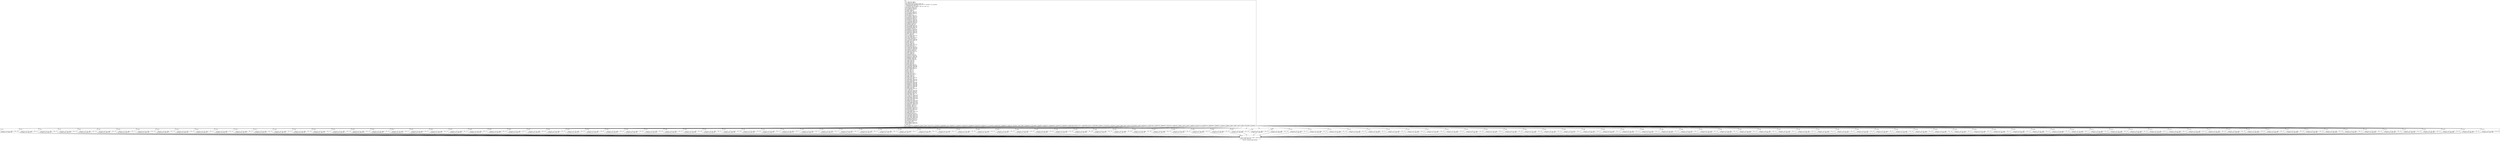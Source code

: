 digraph "CFG for 'is_local_fs_type' function" {
	label="CFG for 'is_local_fs_type' function";

	Node0x143c7f0 [shape=record,label="{%1:\l  %2 = alloca i32, align 4\l  %3 = alloca i64, align 8\l  store i64 %0, i64* %3, align 8, !tbaa !224\l  call void @llvm.dbg.declare(metadata i64* %3, metadata !223, metadata\l... !DIExpression()), !dbg !228\l  %4 = load i64, i64* %3, align 8, !dbg !229, !tbaa !224\l  switch i64 %4, label %132 [\l    i64 1513908720, label %5\l    i64 1633904243, label %6\l    i64 44533, label %7\l    i64 44543, label %8\l    i64 1397113167, label %9\l    i64 151263540, label %10\l    i64 1635083891, label %11\l    i64 391, label %12\l    i64 325456742, label %13\l    i64 1111905073, label %14\l    i64 1650746742, label %15\l    i64 464386766, label %16\l    i64 1819242352, label %17\l    i64 3405662737, label %18\l    i64 1112100429, label %19\l    i64 2435016766, label %20\l    i64 1936880249, label %21\l    i64 12805120, label %22\l    i64 2613483, label %23\l    i64 1667723888, label %24\l    i64 4283649346, label %25\l    i64 1937076805, label %26\l    i64 19920823, label %27\l    i64 1650812272, label %28\l    i64 684539205, label %29\l    i64 1161678120, label %30\l    i64 1684300152, label %31\l    i64 1684170528, label %32\l    i64 4979, label %33\l    i64 7377, label %34\l    i64 1145913666, label %35\l    i64 61791, label %36\l    i64 3730735588, label %37\l    i64 4278867, label %38\l    i64 3774210530, label %39\l    i64 1163413075, label %40\l    i64 24053, label %41\l    i64 4989, label %42\l    i64 61267, label %43\l    i64 61265, label %44\l    i64 4076150800, label %45\l    i64 16390, label %46\l    i64 428016422, label %47\l    i64 1702057286, label %48\l    i64 1702057283, label %49\l    i64 195894762, label %50\l    i64 18225520, label %51\l    i64 1196443219, label %52\l    i64 16964, label %53\l    i64 18475, label %54\l    i64 18520, label %55\l    i64 12648430, label %56\l    i64 4187351113, label %57\l    i64 2508478710, label %58\l    i64 288389204, label %59\l    i64 19993000, label %60\l    i64 732765674, label %61\l    i64 38496, label %62\l    i64 16388, label %63\l    i64 16384, label %64\l    i64 1984, label %65\l    i64 29366, label %66\l    i64 827541066, label %67\l    i64 1799439955, label %68\l    i64 3380511080, label %69\l    i64 198183888, label %70\l    i64 1397109069, label %71\l    i64 4991, label %72\l    i64 5007, label %73\l    i64 9320, label %74\l    i64 9336, label %75\l    i64 19802, label %76\l    i64 427819522, label %77\l    i64 19780, label %78\l    i64 22092, label %79\l    i64 26985, label %80\l    i64 1852207972, label %81\l    i64 13364, label %82\l    i64 1853056627, label %83\l    i64 1397118030, label %84\l    i64 40865, label %85\l    i64 1952539503, label %86\l    i64 2035054128, label %87\l    i64 2866260714, label %88\l    i64 1346981957, label %89\l    i64 3344373136, label %90\l    i64 2088527475, label %91\l    i64 40864, label %92\l    i64 1634035564, label %93\l    i64 47, label %94\l    i64 1746473250, label %95\l    i64 2240043254, label %96\l    i64 124082209, label %97\l    i64 1382369651, label %98\l    i64 29301, label %99\l    i64 1733912937, label %100\l    i64 1573531125, label %101\l    i64 1935894131, label %102\l    i64 4185718668, label %103\l    i64 1128357203, label %104\l    i64 20859, label %105\l    i64 4266872130, label %106\l    i64 3203391149, label %107\l    i64 1397703499, label %108\l    i64 1936814952, label %109\l    i64 1650812274, label %110\l    i64 19920822, label %111\l    i64 19920821, label %112\l    i64 16914836, label %113\l    i64 1953653091, label %114\l    i64 604313861, label %115\l    i64 352400198, label %116\l    i64 72020, label %117\l    i64 1410924800, label %118\l    i64 40866, label %119\l    i64 16914839, label %120\l    i64 3133910204, label %121\l    i64 2768370933, label %122\l    i64 1448756819, label %123\l    i64 1397114950, label %124\l    i64 2881100148, label %125\l    i64 19920820, label %126\l    i64 1481003842, label %127\l    i64 19911021, label %128\l    i64 51, label %129\l    i64 801189825, label %130\l    i64 1479104553, label %131\l  ], !dbg !230\l|{<s0>def|<s1>1513908720|<s2>1633904243|<s3>44533|<s4>44543|<s5>1397113167|<s6>151263540|<s7>1635083891|<s8>391|<s9>325456742|<s10>1111905073|<s11>1650746742|<s12>464386766|<s13>1819242352|<s14>3405662737|<s15>1112100429|<s16>2435016766|<s17>1936880249|<s18>12805120|<s19>2613483|<s20>1667723888|<s21>4283649346|<s22>1937076805|<s23>19920823|<s24>1650812272|<s25>684539205|<s26>1161678120|<s27>1684300152|<s28>1684170528|<s29>4979|<s30>7377|<s31>1145913666|<s32>61791|<s33>3730735588|<s34>4278867|<s35>3774210530|<s36>1163413075|<s37>24053|<s38>4989|<s39>61267|<s40>61265|<s41>4076150800|<s42>16390|<s43>428016422|<s44>1702057286|<s45>1702057283|<s46>195894762|<s47>18225520|<s48>1196443219|<s49>16964|<s50>18475|<s51>18520|<s52>12648430|<s53>4187351113|<s54>2508478710|<s55>288389204|<s56>19993000|<s57>732765674|<s58>38496|<s59>16388|<s60>16384|<s61>1984|<s62>29366|<s63>827541066|<s64>truncated...}}"];
	Node0x143c7f0:s0 -> Node0x143fd60;
	Node0x143c7f0:s1 -> Node0x143d5b0;
	Node0x143c7f0:s2 -> Node0x143d600;
	Node0x143c7f0:s3 -> Node0x143d650;
	Node0x143c7f0:s4 -> Node0x143d6a0;
	Node0x143c7f0:s5 -> Node0x143d6f0;
	Node0x143c7f0:s6 -> Node0x143d740;
	Node0x143c7f0:s7 -> Node0x143d790;
	Node0x143c7f0:s8 -> Node0x143d7e0;
	Node0x143c7f0:s9 -> Node0x143d830;
	Node0x143c7f0:s10 -> Node0x143d880;
	Node0x143c7f0:s11 -> Node0x143d8d0;
	Node0x143c7f0:s12 -> Node0x143d920;
	Node0x143c7f0:s13 -> Node0x143d970;
	Node0x143c7f0:s14 -> Node0x143d9c0;
	Node0x143c7f0:s15 -> Node0x143da10;
	Node0x143c7f0:s16 -> Node0x143da60;
	Node0x143c7f0:s17 -> Node0x143dab0;
	Node0x143c7f0:s18 -> Node0x143db00;
	Node0x143c7f0:s19 -> Node0x143db50;
	Node0x143c7f0:s20 -> Node0x143dba0;
	Node0x143c7f0:s21 -> Node0x143dbf0;
	Node0x143c7f0:s22 -> Node0x143dc40;
	Node0x143c7f0:s23 -> Node0x143dc90;
	Node0x143c7f0:s24 -> Node0x143dce0;
	Node0x143c7f0:s25 -> Node0x143dd30;
	Node0x143c7f0:s26 -> Node0x143dd80;
	Node0x143c7f0:s27 -> Node0x143ddd0;
	Node0x143c7f0:s28 -> Node0x143de20;
	Node0x143c7f0:s29 -> Node0x143de70;
	Node0x143c7f0:s30 -> Node0x143dec0;
	Node0x143c7f0:s31 -> Node0x143df10;
	Node0x143c7f0:s32 -> Node0x143df60;
	Node0x143c7f0:s33 -> Node0x143dfb0;
	Node0x143c7f0:s34 -> Node0x143e000;
	Node0x143c7f0:s35 -> Node0x143e050;
	Node0x143c7f0:s36 -> Node0x143e0a0;
	Node0x143c7f0:s37 -> Node0x143e0f0;
	Node0x143c7f0:s38 -> Node0x143e140;
	Node0x143c7f0:s39 -> Node0x143e190;
	Node0x143c7f0:s40 -> Node0x143e1e0;
	Node0x143c7f0:s41 -> Node0x143e230;
	Node0x143c7f0:s42 -> Node0x143e280;
	Node0x143c7f0:s43 -> Node0x143e2d0;
	Node0x143c7f0:s44 -> Node0x143e320;
	Node0x143c7f0:s45 -> Node0x143e370;
	Node0x143c7f0:s46 -> Node0x143e3c0;
	Node0x143c7f0:s47 -> Node0x143e410;
	Node0x143c7f0:s48 -> Node0x143e460;
	Node0x143c7f0:s49 -> Node0x143e4b0;
	Node0x143c7f0:s50 -> Node0x143e500;
	Node0x143c7f0:s51 -> Node0x143e550;
	Node0x143c7f0:s52 -> Node0x143e5a0;
	Node0x143c7f0:s53 -> Node0x143e5f0;
	Node0x143c7f0:s54 -> Node0x143e640;
	Node0x143c7f0:s55 -> Node0x143e690;
	Node0x143c7f0:s56 -> Node0x143e6e0;
	Node0x143c7f0:s57 -> Node0x143e730;
	Node0x143c7f0:s58 -> Node0x143e780;
	Node0x143c7f0:s59 -> Node0x143e7d0;
	Node0x143c7f0:s60 -> Node0x143e820;
	Node0x143c7f0:s61 -> Node0x143e870;
	Node0x143c7f0:s62 -> Node0x143e8c0;
	Node0x143c7f0:s63 -> Node0x143e910;
	Node0x143c7f0:s64 -> Node0x143e960;
	Node0x143c7f0:s64 -> Node0x143e9b0;
	Node0x143c7f0:s64 -> Node0x143ea00;
	Node0x143c7f0:s64 -> Node0x143ea50;
	Node0x143c7f0:s64 -> Node0x143eaa0;
	Node0x143c7f0:s64 -> Node0x143eaf0;
	Node0x143c7f0:s64 -> Node0x143eb40;
	Node0x143c7f0:s64 -> Node0x143eb90;
	Node0x143c7f0:s64 -> Node0x143ebe0;
	Node0x143c7f0:s64 -> Node0x143ec30;
	Node0x143c7f0:s64 -> Node0x143ec80;
	Node0x143c7f0:s64 -> Node0x143ecd0;
	Node0x143c7f0:s64 -> Node0x143ed20;
	Node0x143c7f0:s64 -> Node0x143ed70;
	Node0x143c7f0:s64 -> Node0x143edc0;
	Node0x143c7f0:s64 -> Node0x143ee10;
	Node0x143c7f0:s64 -> Node0x143ee60;
	Node0x143c7f0:s64 -> Node0x143eeb0;
	Node0x143c7f0:s64 -> Node0x143ef00;
	Node0x143c7f0:s64 -> Node0x143ef50;
	Node0x143c7f0:s64 -> Node0x143efa0;
	Node0x143c7f0:s64 -> Node0x143eff0;
	Node0x143c7f0:s64 -> Node0x143f040;
	Node0x143c7f0:s64 -> Node0x143f090;
	Node0x143c7f0:s64 -> Node0x143f0e0;
	Node0x143c7f0:s64 -> Node0x143f130;
	Node0x143c7f0:s64 -> Node0x143f180;
	Node0x143c7f0:s64 -> Node0x143f1d0;
	Node0x143c7f0:s64 -> Node0x143f220;
	Node0x143c7f0:s64 -> Node0x143f270;
	Node0x143c7f0:s64 -> Node0x143f2c0;
	Node0x143c7f0:s64 -> Node0x143f310;
	Node0x143c7f0:s64 -> Node0x143f360;
	Node0x143c7f0:s64 -> Node0x143f3b0;
	Node0x143c7f0:s64 -> Node0x143f400;
	Node0x143c7f0:s64 -> Node0x143f450;
	Node0x143c7f0:s64 -> Node0x143f4a0;
	Node0x143c7f0:s64 -> Node0x143f4f0;
	Node0x143c7f0:s64 -> Node0x143f540;
	Node0x143c7f0:s64 -> Node0x143f590;
	Node0x143c7f0:s64 -> Node0x143f5e0;
	Node0x143c7f0:s64 -> Node0x143f630;
	Node0x143c7f0:s64 -> Node0x143f680;
	Node0x143c7f0:s64 -> Node0x143f6d0;
	Node0x143c7f0:s64 -> Node0x143f720;
	Node0x143c7f0:s64 -> Node0x143f770;
	Node0x143c7f0:s64 -> Node0x143f7c0;
	Node0x143c7f0:s64 -> Node0x143f810;
	Node0x143c7f0:s64 -> Node0x143f860;
	Node0x143c7f0:s64 -> Node0x143f8b0;
	Node0x143c7f0:s64 -> Node0x143f900;
	Node0x143c7f0:s64 -> Node0x143f950;
	Node0x143c7f0:s64 -> Node0x143f9a0;
	Node0x143c7f0:s64 -> Node0x143f9f0;
	Node0x143c7f0:s64 -> Node0x143fa40;
	Node0x143c7f0:s64 -> Node0x143fa90;
	Node0x143c7f0:s64 -> Node0x143fae0;
	Node0x143c7f0:s64 -> Node0x143fb30;
	Node0x143c7f0:s64 -> Node0x143fb80;
	Node0x143c7f0:s64 -> Node0x143fbd0;
	Node0x143c7f0:s64 -> Node0x143fc20;
	Node0x143c7f0:s64 -> Node0x143fc70;
	Node0x143c7f0:s64 -> Node0x143fcc0;
	Node0x143c7f0:s64 -> Node0x143fd10;
	Node0x143d5b0 [shape=record,label="{%5:\l\l  store i32 1, i32* %2, align 4, !dbg !231\l  br label %133, !dbg !231\l}"];
	Node0x143d5b0 -> Node0x143fdb0;
	Node0x143d600 [shape=record,label="{%6:\l\l  store i32 0, i32* %2, align 4, !dbg !233\l  br label %133, !dbg !233\l}"];
	Node0x143d600 -> Node0x143fdb0;
	Node0x143d650 [shape=record,label="{%7:\l\l  store i32 1, i32* %2, align 4, !dbg !234\l  br label %133, !dbg !234\l}"];
	Node0x143d650 -> Node0x143fdb0;
	Node0x143d6a0 [shape=record,label="{%8:\l\l  store i32 1, i32* %2, align 4, !dbg !235\l  br label %133, !dbg !235\l}"];
	Node0x143d6a0 -> Node0x143fdb0;
	Node0x143d6f0 [shape=record,label="{%9:\l\l  store i32 0, i32* %2, align 4, !dbg !236\l  br label %133, !dbg !236\l}"];
	Node0x143d6f0 -> Node0x143fdb0;
	Node0x143d740 [shape=record,label="{%10:\l\l  store i32 1, i32* %2, align 4, !dbg !237\l  br label %133, !dbg !237\l}"];
	Node0x143d740 -> Node0x143fdb0;
	Node0x143d790 [shape=record,label="{%11:\l\l  store i32 0, i32* %2, align 4, !dbg !238\l  br label %133, !dbg !238\l}"];
	Node0x143d790 -> Node0x143fdb0;
	Node0x143d7e0 [shape=record,label="{%12:\l\l  store i32 1, i32* %2, align 4, !dbg !239\l  br label %133, !dbg !239\l}"];
	Node0x143d7e0 -> Node0x143fdb0;
	Node0x143d830 [shape=record,label="{%13:\l\l  store i32 1, i32* %2, align 4, !dbg !240\l  br label %133, !dbg !240\l}"];
	Node0x143d830 -> Node0x143fdb0;
	Node0x143d880 [shape=record,label="{%14:\l\l  store i32 1, i32* %2, align 4, !dbg !241\l  br label %133, !dbg !241\l}"];
	Node0x143d880 -> Node0x143fdb0;
	Node0x143d8d0 [shape=record,label="{%15:\l\l  store i32 1, i32* %2, align 4, !dbg !242\l  br label %133, !dbg !242\l}"];
	Node0x143d8d0 -> Node0x143fdb0;
	Node0x143d920 [shape=record,label="{%16:\l\l  store i32 1, i32* %2, align 4, !dbg !243\l  br label %133, !dbg !243\l}"];
	Node0x143d920 -> Node0x143fdb0;
	Node0x143d970 [shape=record,label="{%17:\l\l  store i32 1, i32* %2, align 4, !dbg !244\l  br label %133, !dbg !244\l}"];
	Node0x143d970 -> Node0x143fdb0;
	Node0x143d9c0 [shape=record,label="{%18:\l\l  store i32 1, i32* %2, align 4, !dbg !245\l  br label %133, !dbg !245\l}"];
	Node0x143d9c0 -> Node0x143fdb0;
	Node0x143da10 [shape=record,label="{%19:\l\l  store i32 1, i32* %2, align 4, !dbg !246\l  br label %133, !dbg !246\l}"];
	Node0x143da10 -> Node0x143fdb0;
	Node0x143da60 [shape=record,label="{%20:\l\l  store i32 1, i32* %2, align 4, !dbg !247\l  br label %133, !dbg !247\l}"];
	Node0x143da60 -> Node0x143fdb0;
	Node0x143dab0 [shape=record,label="{%21:\l\l  store i32 1, i32* %2, align 4, !dbg !248\l  br label %133, !dbg !248\l}"];
	Node0x143dab0 -> Node0x143fdb0;
	Node0x143db00 [shape=record,label="{%22:\l\l  store i32 0, i32* %2, align 4, !dbg !249\l  br label %133, !dbg !249\l}"];
	Node0x143db00 -> Node0x143fdb0;
	Node0x143db50 [shape=record,label="{%23:\l\l  store i32 1, i32* %2, align 4, !dbg !250\l  br label %133, !dbg !250\l}"];
	Node0x143db50 -> Node0x143fdb0;
	Node0x143dba0 [shape=record,label="{%24:\l\l  store i32 1, i32* %2, align 4, !dbg !251\l  br label %133, !dbg !251\l}"];
	Node0x143dba0 -> Node0x143fdb0;
	Node0x143dbf0 [shape=record,label="{%25:\l\l  store i32 0, i32* %2, align 4, !dbg !252\l  br label %133, !dbg !252\l}"];
	Node0x143dbf0 -> Node0x143fdb0;
	Node0x143dc40 [shape=record,label="{%26:\l\l  store i32 0, i32* %2, align 4, !dbg !253\l  br label %133, !dbg !253\l}"];
	Node0x143dc40 -> Node0x143fdb0;
	Node0x143dc90 [shape=record,label="{%27:\l\l  store i32 1, i32* %2, align 4, !dbg !254\l  br label %133, !dbg !254\l}"];
	Node0x143dc90 -> Node0x143fdb0;
	Node0x143dce0 [shape=record,label="{%28:\l\l  store i32 1, i32* %2, align 4, !dbg !255\l  br label %133, !dbg !255\l}"];
	Node0x143dce0 -> Node0x143fdb0;
	Node0x143dd30 [shape=record,label="{%29:\l\l  store i32 1, i32* %2, align 4, !dbg !256\l  br label %133, !dbg !256\l}"];
	Node0x143dd30 -> Node0x143fdb0;
	Node0x143dd80 [shape=record,label="{%30:\l\l  store i32 1, i32* %2, align 4, !dbg !257\l  br label %133, !dbg !257\l}"];
	Node0x143dd80 -> Node0x143fdb0;
	Node0x143ddd0 [shape=record,label="{%31:\l\l  store i32 1, i32* %2, align 4, !dbg !258\l  br label %133, !dbg !258\l}"];
	Node0x143ddd0 -> Node0x143fdb0;
	Node0x143de20 [shape=record,label="{%32:\l\l  store i32 1, i32* %2, align 4, !dbg !259\l  br label %133, !dbg !259\l}"];
	Node0x143de20 -> Node0x143fdb0;
	Node0x143de70 [shape=record,label="{%33:\l\l  store i32 1, i32* %2, align 4, !dbg !260\l  br label %133, !dbg !260\l}"];
	Node0x143de70 -> Node0x143fdb0;
	Node0x143dec0 [shape=record,label="{%34:\l\l  store i32 1, i32* %2, align 4, !dbg !261\l  br label %133, !dbg !261\l}"];
	Node0x143dec0 -> Node0x143fdb0;
	Node0x143df10 [shape=record,label="{%35:\l\l  store i32 1, i32* %2, align 4, !dbg !262\l  br label %133, !dbg !262\l}"];
	Node0x143df10 -> Node0x143fdb0;
	Node0x143df60 [shape=record,label="{%36:\l\l  store i32 1, i32* %2, align 4, !dbg !263\l  br label %133, !dbg !263\l}"];
	Node0x143df60 -> Node0x143fdb0;
	Node0x143dfb0 [shape=record,label="{%37:\l\l  store i32 1, i32* %2, align 4, !dbg !264\l  br label %133, !dbg !264\l}"];
	Node0x143dfb0 -> Node0x143fdb0;
	Node0x143e000 [shape=record,label="{%38:\l\l  store i32 1, i32* %2, align 4, !dbg !265\l  br label %133, !dbg !265\l}"];
	Node0x143e000 -> Node0x143fdb0;
	Node0x143e050 [shape=record,label="{%39:\l\l  store i32 1, i32* %2, align 4, !dbg !266\l  br label %133, !dbg !266\l}"];
	Node0x143e050 -> Node0x143fdb0;
	Node0x143e0a0 [shape=record,label="{%40:\l\l  store i32 1, i32* %2, align 4, !dbg !267\l  br label %133, !dbg !267\l}"];
	Node0x143e0a0 -> Node0x143fdb0;
	Node0x143e0f0 [shape=record,label="{%41:\l\l  store i32 1, i32* %2, align 4, !dbg !268\l  br label %133, !dbg !268\l}"];
	Node0x143e0f0 -> Node0x143fdb0;
	Node0x143e140 [shape=record,label="{%42:\l\l  store i32 1, i32* %2, align 4, !dbg !269\l  br label %133, !dbg !269\l}"];
	Node0x143e140 -> Node0x143fdb0;
	Node0x143e190 [shape=record,label="{%43:\l\l  store i32 1, i32* %2, align 4, !dbg !270\l  br label %133, !dbg !270\l}"];
	Node0x143e190 -> Node0x143fdb0;
	Node0x143e1e0 [shape=record,label="{%44:\l\l  store i32 1, i32* %2, align 4, !dbg !271\l  br label %133, !dbg !271\l}"];
	Node0x143e1e0 -> Node0x143fdb0;
	Node0x143e230 [shape=record,label="{%45:\l\l  store i32 1, i32* %2, align 4, !dbg !272\l  br label %133, !dbg !272\l}"];
	Node0x143e230 -> Node0x143fdb0;
	Node0x143e280 [shape=record,label="{%46:\l\l  store i32 1, i32* %2, align 4, !dbg !273\l  br label %133, !dbg !273\l}"];
	Node0x143e280 -> Node0x143fdb0;
	Node0x143e2d0 [shape=record,label="{%47:\l\l  store i32 0, i32* %2, align 4, !dbg !274\l  br label %133, !dbg !274\l}"];
	Node0x143e2d0 -> Node0x143fdb0;
	Node0x143e320 [shape=record,label="{%48:\l\l  store i32 0, i32* %2, align 4, !dbg !275\l  br label %133, !dbg !275\l}"];
	Node0x143e320 -> Node0x143fdb0;
	Node0x143e370 [shape=record,label="{%49:\l\l  store i32 0, i32* %2, align 4, !dbg !276\l  br label %133, !dbg !276\l}"];
	Node0x143e370 -> Node0x143fdb0;
	Node0x143e3c0 [shape=record,label="{%50:\l\l  store i32 1, i32* %2, align 4, !dbg !277\l  br label %133, !dbg !277\l}"];
	Node0x143e3c0 -> Node0x143fdb0;
	Node0x143e410 [shape=record,label="{%51:\l\l  store i32 0, i32* %2, align 4, !dbg !278\l  br label %133, !dbg !278\l}"];
	Node0x143e410 -> Node0x143fdb0;
	Node0x143e460 [shape=record,label="{%52:\l\l  store i32 0, i32* %2, align 4, !dbg !279\l  br label %133, !dbg !279\l}"];
	Node0x143e460 -> Node0x143fdb0;
	Node0x143e4b0 [shape=record,label="{%53:\l\l  store i32 1, i32* %2, align 4, !dbg !280\l  br label %133, !dbg !280\l}"];
	Node0x143e4b0 -> Node0x143fdb0;
	Node0x143e500 [shape=record,label="{%54:\l\l  store i32 1, i32* %2, align 4, !dbg !281\l  br label %133, !dbg !281\l}"];
	Node0x143e500 -> Node0x143fdb0;
	Node0x143e550 [shape=record,label="{%55:\l\l  store i32 1, i32* %2, align 4, !dbg !282\l  br label %133, !dbg !282\l}"];
	Node0x143e550 -> Node0x143fdb0;
	Node0x143e5a0 [shape=record,label="{%56:\l\l  store i32 1, i32* %2, align 4, !dbg !283\l  br label %133, !dbg !283\l}"];
	Node0x143e5a0 -> Node0x143fdb0;
	Node0x143e5f0 [shape=record,label="{%57:\l\l  store i32 1, i32* %2, align 4, !dbg !284\l  br label %133, !dbg !284\l}"];
	Node0x143e5f0 -> Node0x143fdb0;
	Node0x143e640 [shape=record,label="{%58:\l\l  store i32 1, i32* %2, align 4, !dbg !285\l  br label %133, !dbg !285\l}"];
	Node0x143e640 -> Node0x143fdb0;
	Node0x143e690 [shape=record,label="{%59:\l\l  store i32 1, i32* %2, align 4, !dbg !286\l  br label %133, !dbg !286\l}"];
	Node0x143e690 -> Node0x143fdb0;
	Node0x143e6e0 [shape=record,label="{%60:\l\l  store i32 0, i32* %2, align 4, !dbg !287\l  br label %133, !dbg !287\l}"];
	Node0x143e6e0 -> Node0x143fdb0;
	Node0x143e730 [shape=record,label="{%61:\l\l  store i32 1, i32* %2, align 4, !dbg !288\l  br label %133, !dbg !288\l}"];
	Node0x143e730 -> Node0x143fdb0;
	Node0x143e780 [shape=record,label="{%62:\l\l  store i32 1, i32* %2, align 4, !dbg !289\l  br label %133, !dbg !289\l}"];
	Node0x143e780 -> Node0x143fdb0;
	Node0x143e7d0 [shape=record,label="{%63:\l\l  store i32 1, i32* %2, align 4, !dbg !290\l  br label %133, !dbg !290\l}"];
	Node0x143e7d0 -> Node0x143fdb0;
	Node0x143e820 [shape=record,label="{%64:\l\l  store i32 1, i32* %2, align 4, !dbg !291\l  br label %133, !dbg !291\l}"];
	Node0x143e820 -> Node0x143fdb0;
	Node0x143e870 [shape=record,label="{%65:\l\l  store i32 1, i32* %2, align 4, !dbg !292\l  br label %133, !dbg !292\l}"];
	Node0x143e870 -> Node0x143fdb0;
	Node0x143e8c0 [shape=record,label="{%66:\l\l  store i32 1, i32* %2, align 4, !dbg !293\l  br label %133, !dbg !293\l}"];
	Node0x143e8c0 -> Node0x143fdb0;
	Node0x143e910 [shape=record,label="{%67:\l\l  store i32 1, i32* %2, align 4, !dbg !294\l  br label %133, !dbg !294\l}"];
	Node0x143e910 -> Node0x143fdb0;
	Node0x143e960 [shape=record,label="{%68:\l\l  store i32 0, i32* %2, align 4, !dbg !295\l  br label %133, !dbg !295\l}"];
	Node0x143e960 -> Node0x143fdb0;
	Node0x143e9b0 [shape=record,label="{%69:\l\l  store i32 1, i32* %2, align 4, !dbg !296\l  br label %133, !dbg !296\l}"];
	Node0x143e9b0 -> Node0x143fdb0;
	Node0x143ea00 [shape=record,label="{%70:\l\l  store i32 0, i32* %2, align 4, !dbg !297\l  br label %133, !dbg !297\l}"];
	Node0x143ea00 -> Node0x143fdb0;
	Node0x143ea50 [shape=record,label="{%71:\l\l  store i32 1, i32* %2, align 4, !dbg !298\l  br label %133, !dbg !298\l}"];
	Node0x143ea50 -> Node0x143fdb0;
	Node0x143eaa0 [shape=record,label="{%72:\l\l  store i32 1, i32* %2, align 4, !dbg !299\l  br label %133, !dbg !299\l}"];
	Node0x143eaa0 -> Node0x143fdb0;
	Node0x143eaf0 [shape=record,label="{%73:\l\l  store i32 1, i32* %2, align 4, !dbg !300\l  br label %133, !dbg !300\l}"];
	Node0x143eaf0 -> Node0x143fdb0;
	Node0x143eb40 [shape=record,label="{%74:\l\l  store i32 1, i32* %2, align 4, !dbg !301\l  br label %133, !dbg !301\l}"];
	Node0x143eb40 -> Node0x143fdb0;
	Node0x143eb90 [shape=record,label="{%75:\l\l  store i32 1, i32* %2, align 4, !dbg !302\l  br label %133, !dbg !302\l}"];
	Node0x143eb90 -> Node0x143fdb0;
	Node0x143ebe0 [shape=record,label="{%76:\l\l  store i32 1, i32* %2, align 4, !dbg !303\l  br label %133, !dbg !303\l}"];
	Node0x143ebe0 -> Node0x143fdb0;
	Node0x143ec30 [shape=record,label="{%77:\l\l  store i32 1, i32* %2, align 4, !dbg !304\l  br label %133, !dbg !304\l}"];
	Node0x143ec30 -> Node0x143fdb0;
	Node0x143ec80 [shape=record,label="{%78:\l\l  store i32 1, i32* %2, align 4, !dbg !305\l  br label %133, !dbg !305\l}"];
	Node0x143ec80 -> Node0x143fdb0;
	Node0x143ecd0 [shape=record,label="{%79:\l\l  store i32 0, i32* %2, align 4, !dbg !306\l  br label %133, !dbg !306\l}"];
	Node0x143ecd0 -> Node0x143fdb0;
	Node0x143ed20 [shape=record,label="{%80:\l\l  store i32 0, i32* %2, align 4, !dbg !307\l  br label %133, !dbg !307\l}"];
	Node0x143ed20 -> Node0x143fdb0;
	Node0x143ed70 [shape=record,label="{%81:\l\l  store i32 0, i32* %2, align 4, !dbg !308\l  br label %133, !dbg !308\l}"];
	Node0x143ed70 -> Node0x143fdb0;
	Node0x143edc0 [shape=record,label="{%82:\l\l  store i32 1, i32* %2, align 4, !dbg !309\l  br label %133, !dbg !309\l}"];
	Node0x143edc0 -> Node0x143fdb0;
	Node0x143ee10 [shape=record,label="{%83:\l\l  store i32 1, i32* %2, align 4, !dbg !310\l  br label %133, !dbg !310\l}"];
	Node0x143ee10 -> Node0x143fdb0;
	Node0x143ee60 [shape=record,label="{%84:\l\l  store i32 1, i32* %2, align 4, !dbg !311\l  br label %133, !dbg !311\l}"];
	Node0x143ee60 -> Node0x143fdb0;
	Node0x143eeb0 [shape=record,label="{%85:\l\l  store i32 1, i32* %2, align 4, !dbg !312\l  br label %133, !dbg !312\l}"];
	Node0x143eeb0 -> Node0x143fdb0;
	Node0x143ef00 [shape=record,label="{%86:\l\l  store i32 0, i32* %2, align 4, !dbg !313\l  br label %133, !dbg !313\l}"];
	Node0x143ef00 -> Node0x143fdb0;
	Node0x143ef50 [shape=record,label="{%87:\l\l  store i32 0, i32* %2, align 4, !dbg !314\l  br label %133, !dbg !314\l}"];
	Node0x143ef50 -> Node0x143fdb0;
	Node0x143efa0 [shape=record,label="{%88:\l\l  store i32 0, i32* %2, align 4, !dbg !315\l  br label %133, !dbg !315\l}"];
	Node0x143efa0 -> Node0x143fdb0;
	Node0x143eff0 [shape=record,label="{%89:\l\l  store i32 0, i32* %2, align 4, !dbg !316\l  br label %133, !dbg !316\l}"];
	Node0x143eff0 -> Node0x143fdb0;
	Node0x143f040 [shape=record,label="{%90:\l\l  store i32 1, i32* %2, align 4, !dbg !317\l  br label %133, !dbg !317\l}"];
	Node0x143f040 -> Node0x143fdb0;
	Node0x143f090 [shape=record,label="{%91:\l\l  store i32 0, i32* %2, align 4, !dbg !318\l  br label %133, !dbg !318\l}"];
	Node0x143f090 -> Node0x143fdb0;
	Node0x143f0e0 [shape=record,label="{%92:\l\l  store i32 1, i32* %2, align 4, !dbg !319\l  br label %133, !dbg !319\l}"];
	Node0x143f0e0 -> Node0x143fdb0;
	Node0x143f130 [shape=record,label="{%93:\l\l  store i32 1, i32* %2, align 4, !dbg !320\l  br label %133, !dbg !320\l}"];
	Node0x143f130 -> Node0x143fdb0;
	Node0x143f180 [shape=record,label="{%94:\l\l  store i32 1, i32* %2, align 4, !dbg !321\l  br label %133, !dbg !321\l}"];
	Node0x143f180 -> Node0x143fdb0;
	Node0x143f1d0 [shape=record,label="{%95:\l\l  store i32 1, i32* %2, align 4, !dbg !322\l  br label %133, !dbg !322\l}"];
	Node0x143f1d0 -> Node0x143fdb0;
	Node0x143f220 [shape=record,label="{%96:\l\l  store i32 1, i32* %2, align 4, !dbg !323\l  br label %133, !dbg !323\l}"];
	Node0x143f220 -> Node0x143fdb0;
	Node0x143f270 [shape=record,label="{%97:\l\l  store i32 1, i32* %2, align 4, !dbg !324\l  br label %133, !dbg !324\l}"];
	Node0x143f270 -> Node0x143fdb0;
	Node0x143f2c0 [shape=record,label="{%98:\l\l  store i32 1, i32* %2, align 4, !dbg !325\l  br label %133, !dbg !325\l}"];
	Node0x143f2c0 -> Node0x143fdb0;
	Node0x143f310 [shape=record,label="{%99:\l\l  store i32 1, i32* %2, align 4, !dbg !326\l  br label %133, !dbg !326\l}"];
	Node0x143f310 -> Node0x143fdb0;
	Node0x143f360 [shape=record,label="{%100:\l\l  store i32 1, i32* %2, align 4, !dbg !327\l  br label %133, !dbg !327\l}"];
	Node0x143f360 -> Node0x143fdb0;
	Node0x143f3b0 [shape=record,label="{%101:\l\l  store i32 1, i32* %2, align 4, !dbg !328\l  br label %133, !dbg !328\l}"];
	Node0x143f3b0 -> Node0x143fdb0;
	Node0x143f400 [shape=record,label="{%102:\l\l  store i32 1, i32* %2, align 4, !dbg !329\l  br label %133, !dbg !329\l}"];
	Node0x143f400 -> Node0x143fdb0;
	Node0x143f450 [shape=record,label="{%103:\l\l  store i32 1, i32* %2, align 4, !dbg !330\l  br label %133, !dbg !330\l}"];
	Node0x143f450 -> Node0x143fdb0;
	Node0x143f4a0 [shape=record,label="{%104:\l\l  store i32 1, i32* %2, align 4, !dbg !331\l  br label %133, !dbg !331\l}"];
	Node0x143f4a0 -> Node0x143fdb0;
	Node0x143f4f0 [shape=record,label="{%105:\l\l  store i32 0, i32* %2, align 4, !dbg !332\l  br label %133, !dbg !332\l}"];
	Node0x143f4f0 -> Node0x143fdb0;
	Node0x143f540 [shape=record,label="{%106:\l\l  store i32 0, i32* %2, align 4, !dbg !333\l  br label %133, !dbg !333\l}"];
	Node0x143f540 -> Node0x143fdb0;
	Node0x143f590 [shape=record,label="{%107:\l\l  store i32 0, i32* %2, align 4, !dbg !334\l  br label %133, !dbg !334\l}"];
	Node0x143f590 -> Node0x143fdb0;
	Node0x143f5e0 [shape=record,label="{%108:\l\l  store i32 1, i32* %2, align 4, !dbg !335\l  br label %133, !dbg !335\l}"];
	Node0x143f5e0 -> Node0x143fdb0;
	Node0x143f630 [shape=record,label="{%109:\l\l  store i32 1, i32* %2, align 4, !dbg !336\l  br label %133, !dbg !336\l}"];
	Node0x143f630 -> Node0x143fdb0;
	Node0x143f680 [shape=record,label="{%110:\l\l  store i32 1, i32* %2, align 4, !dbg !337\l  br label %133, !dbg !337\l}"];
	Node0x143f680 -> Node0x143fdb0;
	Node0x143f6d0 [shape=record,label="{%111:\l\l  store i32 1, i32* %2, align 4, !dbg !338\l  br label %133, !dbg !338\l}"];
	Node0x143f6d0 -> Node0x143fdb0;
	Node0x143f720 [shape=record,label="{%112:\l\l  store i32 1, i32* %2, align 4, !dbg !339\l  br label %133, !dbg !339\l}"];
	Node0x143f720 -> Node0x143fdb0;
	Node0x143f770 [shape=record,label="{%113:\l\l  store i32 1, i32* %2, align 4, !dbg !340\l  br label %133, !dbg !340\l}"];
	Node0x143f770 -> Node0x143fdb0;
	Node0x143f7c0 [shape=record,label="{%114:\l\l  store i32 1, i32* %2, align 4, !dbg !341\l  br label %133, !dbg !341\l}"];
	Node0x143f7c0 -> Node0x143fdb0;
	Node0x143f810 [shape=record,label="{%115:\l\l  store i32 1, i32* %2, align 4, !dbg !342\l  br label %133, !dbg !342\l}"];
	Node0x143f810 -> Node0x143fdb0;
	Node0x143f860 [shape=record,label="{%116:\l\l  store i32 1, i32* %2, align 4, !dbg !343\l  br label %133, !dbg !343\l}"];
	Node0x143f860 -> Node0x143fdb0;
	Node0x143f8b0 [shape=record,label="{%117:\l\l  store i32 1, i32* %2, align 4, !dbg !344\l  br label %133, !dbg !344\l}"];
	Node0x143f8b0 -> Node0x143fdb0;
	Node0x143f900 [shape=record,label="{%118:\l\l  store i32 1, i32* %2, align 4, !dbg !345\l  br label %133, !dbg !345\l}"];
	Node0x143f900 -> Node0x143fdb0;
	Node0x143f950 [shape=record,label="{%119:\l\l  store i32 1, i32* %2, align 4, !dbg !346\l  br label %133, !dbg !346\l}"];
	Node0x143f950 -> Node0x143fdb0;
	Node0x143f9a0 [shape=record,label="{%120:\l\l  store i32 1, i32* %2, align 4, !dbg !347\l  br label %133, !dbg !347\l}"];
	Node0x143f9a0 -> Node0x143fdb0;
	Node0x143f9f0 [shape=record,label="{%121:\l\l  store i32 0, i32* %2, align 4, !dbg !348\l  br label %133, !dbg !348\l}"];
	Node0x143f9f0 -> Node0x143fdb0;
	Node0x143fa40 [shape=record,label="{%122:\l\l  store i32 0, i32* %2, align 4, !dbg !349\l  br label %133, !dbg !349\l}"];
	Node0x143fa40 -> Node0x143fdb0;
	Node0x143fa90 [shape=record,label="{%123:\l\l  store i32 1, i32* %2, align 4, !dbg !350\l  br label %133, !dbg !350\l}"];
	Node0x143fa90 -> Node0x143fdb0;
	Node0x143fae0 [shape=record,label="{%124:\l\l  store i32 1, i32* %2, align 4, !dbg !351\l  br label %133, !dbg !351\l}"];
	Node0x143fae0 -> Node0x143fdb0;
	Node0x143fb30 [shape=record,label="{%125:\l\l  store i32 1, i32* %2, align 4, !dbg !352\l  br label %133, !dbg !352\l}"];
	Node0x143fb30 -> Node0x143fdb0;
	Node0x143fb80 [shape=record,label="{%126:\l\l  store i32 1, i32* %2, align 4, !dbg !353\l  br label %133, !dbg !353\l}"];
	Node0x143fb80 -> Node0x143fdb0;
	Node0x143fbd0 [shape=record,label="{%127:\l\l  store i32 1, i32* %2, align 4, !dbg !354\l  br label %133, !dbg !354\l}"];
	Node0x143fbd0 -> Node0x143fdb0;
	Node0x143fc20 [shape=record,label="{%128:\l\l  store i32 1, i32* %2, align 4, !dbg !355\l  br label %133, !dbg !355\l}"];
	Node0x143fc20 -> Node0x143fdb0;
	Node0x143fc70 [shape=record,label="{%129:\l\l  store i32 1, i32* %2, align 4, !dbg !356\l  br label %133, !dbg !356\l}"];
	Node0x143fc70 -> Node0x143fdb0;
	Node0x143fcc0 [shape=record,label="{%130:\l\l  store i32 1, i32* %2, align 4, !dbg !357\l  br label %133, !dbg !357\l}"];
	Node0x143fcc0 -> Node0x143fdb0;
	Node0x143fd10 [shape=record,label="{%131:\l\l  store i32 1, i32* %2, align 4, !dbg !358\l  br label %133, !dbg !358\l}"];
	Node0x143fd10 -> Node0x143fdb0;
	Node0x143fd60 [shape=record,label="{%132:\l\l  store i32 -1, i32* %2, align 4, !dbg !359\l  br label %133, !dbg !359\l}"];
	Node0x143fd60 -> Node0x143fdb0;
	Node0x143fdb0 [shape=record,label="{%133:\l\l  %134 = load i32, i32* %2, align 4, !dbg !360\l  ret i32 %134, !dbg !360\l}"];
}

